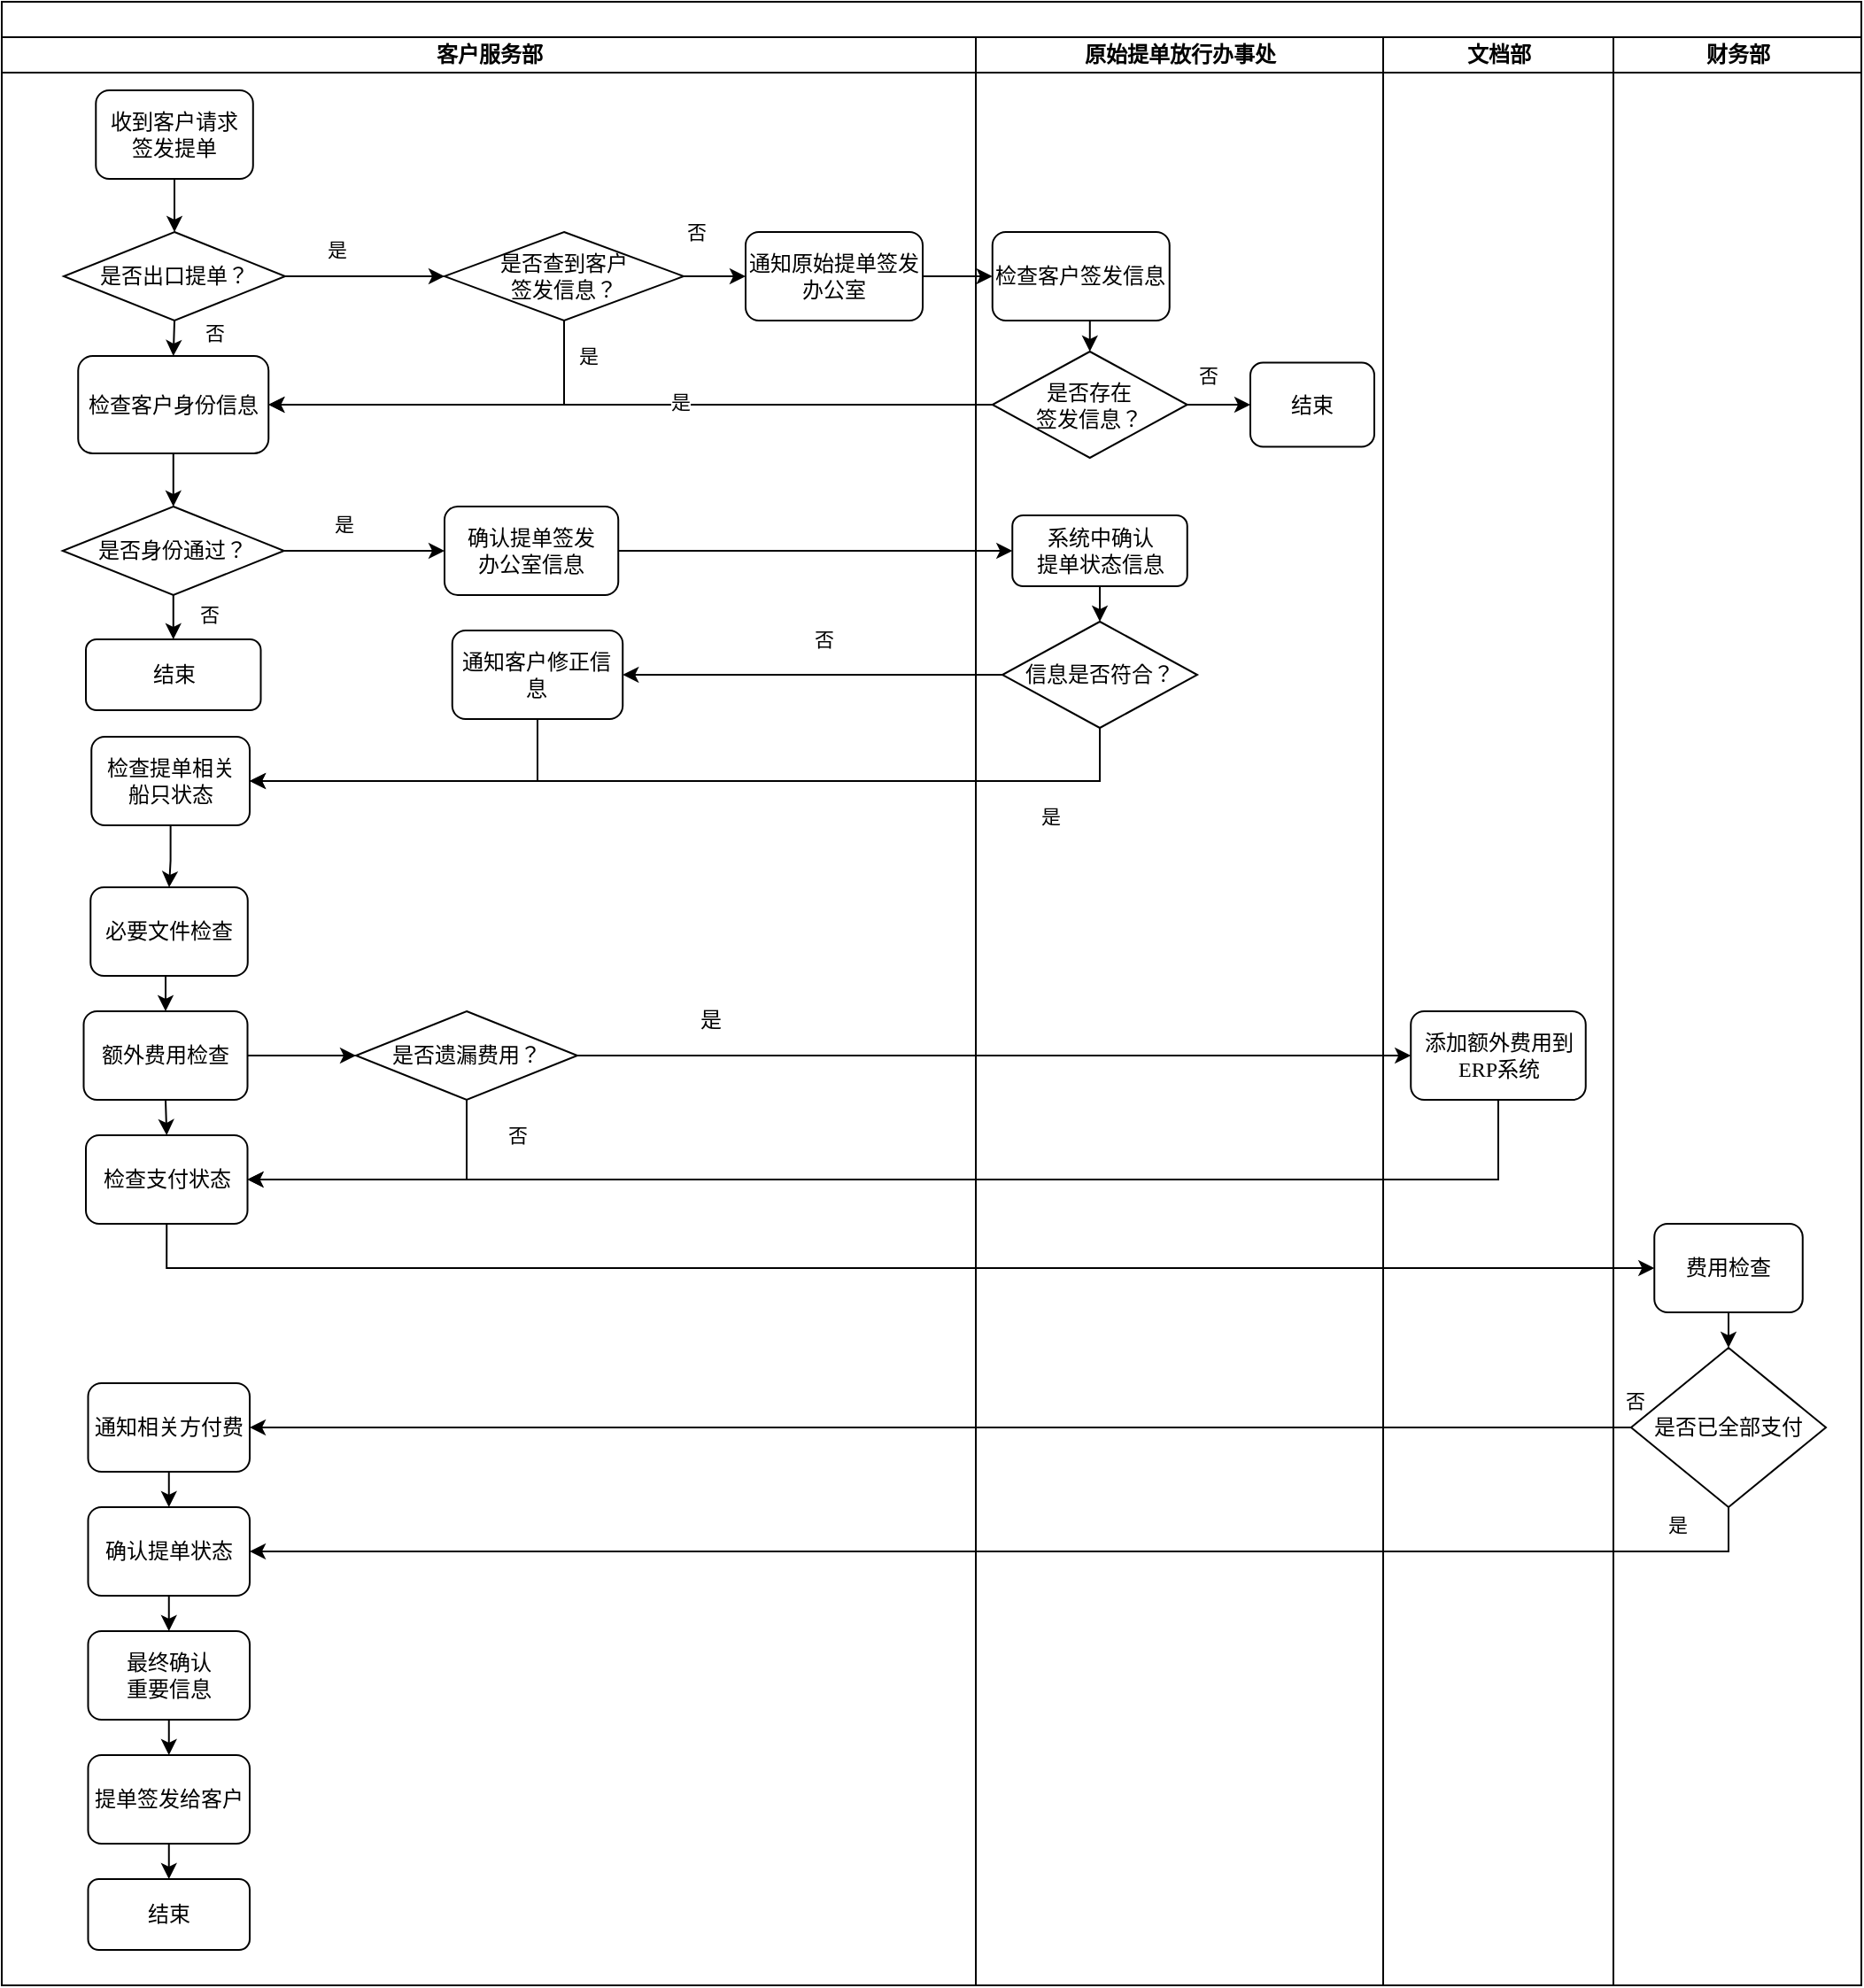 <mxfile version="22.1.4" type="github">
  <diagram name="Page-1" id="74e2e168-ea6b-b213-b513-2b3c1d86103e">
    <mxGraphModel dx="2774" dy="758" grid="1" gridSize="10" guides="1" tooltips="1" connect="1" arrows="1" fold="1" page="1" pageScale="1" pageWidth="1100" pageHeight="850" background="none" math="0" shadow="0">
      <root>
        <mxCell id="0" />
        <mxCell id="1" parent="0" />
        <mxCell id="77e6c97f196da883-1" value="" style="swimlane;html=1;childLayout=stackLayout;startSize=20;rounded=0;shadow=0;labelBackgroundColor=none;strokeWidth=1;fontFamily=Verdana;fontSize=8;align=center;" parent="1" vertex="1">
          <mxGeometry x="-180" y="10" width="1050" height="1120" as="geometry" />
        </mxCell>
        <mxCell id="sUa2zVXnes4bFnO8eUhi-129" style="edgeStyle=orthogonalEdgeStyle;rounded=0;orthogonalLoop=1;jettySize=auto;html=1;exitX=0.5;exitY=1;exitDx=0;exitDy=0;entryX=0;entryY=0.5;entryDx=0;entryDy=0;" parent="77e6c97f196da883-1" source="sUa2zVXnes4bFnO8eUhi-123" target="sUa2zVXnes4bFnO8eUhi-126" edge="1">
          <mxGeometry relative="1" as="geometry" />
        </mxCell>
        <mxCell id="sUa2zVXnes4bFnO8eUhi-134" style="edgeStyle=orthogonalEdgeStyle;rounded=0;orthogonalLoop=1;jettySize=auto;html=1;exitX=0;exitY=0.5;exitDx=0;exitDy=0;entryX=1;entryY=0.5;entryDx=0;entryDy=0;" parent="77e6c97f196da883-1" source="sUa2zVXnes4bFnO8eUhi-131" target="sUa2zVXnes4bFnO8eUhi-133" edge="1">
          <mxGeometry relative="1" as="geometry" />
        </mxCell>
        <mxCell id="sUa2zVXnes4bFnO8eUhi-135" value="否" style="edgeLabel;html=1;align=center;verticalAlign=middle;resizable=0;points=[];" parent="sUa2zVXnes4bFnO8eUhi-134" vertex="1" connectable="0">
          <mxGeometry x="-0.978" y="-3" relative="1" as="geometry">
            <mxPoint x="10" y="-12" as="offset" />
          </mxGeometry>
        </mxCell>
        <mxCell id="sUa2zVXnes4bFnO8eUhi-199" style="edgeStyle=orthogonalEdgeStyle;rounded=0;orthogonalLoop=1;jettySize=auto;html=1;exitX=0.5;exitY=1;exitDx=0;exitDy=0;entryX=1;entryY=0.5;entryDx=0;entryDy=0;" parent="77e6c97f196da883-1" source="sUa2zVXnes4bFnO8eUhi-131" target="sUa2zVXnes4bFnO8eUhi-198" edge="1">
          <mxGeometry relative="1" as="geometry" />
        </mxCell>
        <mxCell id="sUa2zVXnes4bFnO8eUhi-200" value="是" style="edgeLabel;html=1;align=center;verticalAlign=middle;resizable=0;points=[];" parent="sUa2zVXnes4bFnO8eUhi-199" vertex="1" connectable="0">
          <mxGeometry x="-0.871" y="-2" relative="1" as="geometry">
            <mxPoint x="1" y="-13" as="offset" />
          </mxGeometry>
        </mxCell>
        <mxCell id="sUa2zVXnes4bFnO8eUhi-12" style="edgeStyle=orthogonalEdgeStyle;rounded=0;orthogonalLoop=1;jettySize=auto;html=1;exitX=1;exitY=0.5;exitDx=0;exitDy=0;entryX=0;entryY=0.5;entryDx=0;entryDy=0;" parent="77e6c97f196da883-1" source="sUa2zVXnes4bFnO8eUhi-9" target="sUa2zVXnes4bFnO8eUhi-11" edge="1">
          <mxGeometry relative="1" as="geometry" />
        </mxCell>
        <mxCell id="sUa2zVXnes4bFnO8eUhi-23" style="edgeStyle=orthogonalEdgeStyle;rounded=0;orthogonalLoop=1;jettySize=auto;html=1;exitX=0;exitY=0.5;exitDx=0;exitDy=0;" parent="77e6c97f196da883-1" source="sUa2zVXnes4bFnO8eUhi-19" target="sUa2zVXnes4bFnO8eUhi-4" edge="1">
          <mxGeometry relative="1" as="geometry" />
        </mxCell>
        <mxCell id="sUa2zVXnes4bFnO8eUhi-24" value="是" style="edgeLabel;html=1;align=center;verticalAlign=middle;resizable=0;points=[];" parent="sUa2zVXnes4bFnO8eUhi-23" vertex="1" connectable="0">
          <mxGeometry x="-0.133" y="-2" relative="1" as="geometry">
            <mxPoint as="offset" />
          </mxGeometry>
        </mxCell>
        <mxCell id="sUa2zVXnes4bFnO8eUhi-34" style="edgeStyle=orthogonalEdgeStyle;rounded=0;orthogonalLoop=1;jettySize=auto;html=1;exitX=1;exitY=0.5;exitDx=0;exitDy=0;entryX=0;entryY=0.5;entryDx=0;entryDy=0;" parent="77e6c97f196da883-1" source="sUa2zVXnes4bFnO8eUhi-30" target="sUa2zVXnes4bFnO8eUhi-33" edge="1">
          <mxGeometry relative="1" as="geometry" />
        </mxCell>
        <mxCell id="sUa2zVXnes4bFnO8eUhi-44" style="edgeStyle=orthogonalEdgeStyle;rounded=0;orthogonalLoop=1;jettySize=auto;html=1;exitX=0;exitY=0.5;exitDx=0;exitDy=0;" parent="77e6c97f196da883-1" source="sUa2zVXnes4bFnO8eUhi-36" target="sUa2zVXnes4bFnO8eUhi-43" edge="1">
          <mxGeometry relative="1" as="geometry" />
        </mxCell>
        <mxCell id="sUa2zVXnes4bFnO8eUhi-45" value="否" style="edgeLabel;html=1;align=center;verticalAlign=middle;resizable=0;points=[];" parent="sUa2zVXnes4bFnO8eUhi-44" vertex="1" connectable="0">
          <mxGeometry x="-0.051" y="2" relative="1" as="geometry">
            <mxPoint y="-22" as="offset" />
          </mxGeometry>
        </mxCell>
        <mxCell id="77e6c97f196da883-2" value="客户服务部" style="swimlane;html=1;startSize=20;" parent="77e6c97f196da883-1" vertex="1">
          <mxGeometry y="20" width="550" height="1100" as="geometry" />
        </mxCell>
        <mxCell id="Vu7juHFu6cdDpXe8fgxq-2" style="edgeStyle=orthogonalEdgeStyle;rounded=0;orthogonalLoop=1;jettySize=auto;html=1;entryX=0.5;entryY=0;entryDx=0;entryDy=0;" parent="77e6c97f196da883-2" source="77e6c97f196da883-8" target="Vu7juHFu6cdDpXe8fgxq-1" edge="1">
          <mxGeometry relative="1" as="geometry" />
        </mxCell>
        <mxCell id="77e6c97f196da883-8" value="&lt;font style=&quot;font-size: 12px;&quot;&gt;收到客户请求&lt;br&gt;签发提单&lt;/font&gt;" style="rounded=1;whiteSpace=wrap;html=1;shadow=0;labelBackgroundColor=none;strokeWidth=1;fontFamily=Verdana;fontSize=8;align=center;" parent="77e6c97f196da883-2" vertex="1">
          <mxGeometry x="53.14" y="30" width="88.75" height="50" as="geometry" />
        </mxCell>
        <mxCell id="sUa2zVXnes4bFnO8eUhi-2" style="edgeStyle=orthogonalEdgeStyle;rounded=0;orthogonalLoop=1;jettySize=auto;html=1;exitX=1;exitY=0.5;exitDx=0;exitDy=0;entryX=0;entryY=0.5;entryDx=0;entryDy=0;" parent="77e6c97f196da883-2" source="Vu7juHFu6cdDpXe8fgxq-1" target="sUa2zVXnes4bFnO8eUhi-13" edge="1">
          <mxGeometry relative="1" as="geometry">
            <mxPoint x="240" y="105" as="targetPoint" />
          </mxGeometry>
        </mxCell>
        <mxCell id="sUa2zVXnes4bFnO8eUhi-3" value="是" style="edgeLabel;html=1;align=center;verticalAlign=middle;resizable=0;points=[];" parent="sUa2zVXnes4bFnO8eUhi-2" vertex="1" connectable="0">
          <mxGeometry x="-0.353" y="4" relative="1" as="geometry">
            <mxPoint y="-11" as="offset" />
          </mxGeometry>
        </mxCell>
        <mxCell id="40UCxvA2bjdhfTs1Q2q3-6" style="edgeStyle=orthogonalEdgeStyle;rounded=0;orthogonalLoop=1;jettySize=auto;html=1;exitX=0.5;exitY=1;exitDx=0;exitDy=0;entryX=0.5;entryY=0;entryDx=0;entryDy=0;" parent="77e6c97f196da883-2" source="Vu7juHFu6cdDpXe8fgxq-1" target="sUa2zVXnes4bFnO8eUhi-4" edge="1">
          <mxGeometry relative="1" as="geometry" />
        </mxCell>
        <mxCell id="40UCxvA2bjdhfTs1Q2q3-9" value="否" style="edgeLabel;html=1;align=center;verticalAlign=middle;resizable=0;points=[];" parent="40UCxvA2bjdhfTs1Q2q3-6" vertex="1" connectable="0">
          <mxGeometry x="-0.296" y="-1" relative="1" as="geometry">
            <mxPoint x="24" as="offset" />
          </mxGeometry>
        </mxCell>
        <mxCell id="Vu7juHFu6cdDpXe8fgxq-1" value="是否出口提单？" style="rhombus;whiteSpace=wrap;html=1;" parent="77e6c97f196da883-2" vertex="1">
          <mxGeometry x="35.01" y="110" width="125" height="50" as="geometry" />
        </mxCell>
        <mxCell id="40UCxvA2bjdhfTs1Q2q3-7" style="edgeStyle=orthogonalEdgeStyle;rounded=0;orthogonalLoop=1;jettySize=auto;html=1;exitX=0.5;exitY=1;exitDx=0;exitDy=0;entryX=0.5;entryY=0;entryDx=0;entryDy=0;" parent="77e6c97f196da883-2" source="sUa2zVXnes4bFnO8eUhi-4" target="sUa2zVXnes4bFnO8eUhi-25" edge="1">
          <mxGeometry relative="1" as="geometry" />
        </mxCell>
        <mxCell id="sUa2zVXnes4bFnO8eUhi-4" value="&lt;font style=&quot;font-size: 12px;&quot;&gt;检查客户身份信息&lt;/font&gt;" style="rounded=1;whiteSpace=wrap;html=1;shadow=0;labelBackgroundColor=none;strokeWidth=1;fontFamily=Verdana;fontSize=8;align=center;" parent="77e6c97f196da883-2" vertex="1">
          <mxGeometry x="43.13" y="180" width="107.5" height="55" as="geometry" />
        </mxCell>
        <mxCell id="sUa2zVXnes4bFnO8eUhi-9" value="&lt;font style=&quot;font-size: 12px;&quot;&gt;通知原始提单签发办公室&lt;/font&gt;" style="rounded=1;whiteSpace=wrap;html=1;shadow=0;labelBackgroundColor=none;strokeWidth=1;fontFamily=Verdana;fontSize=8;align=center;" parent="77e6c97f196da883-2" vertex="1">
          <mxGeometry x="420" y="110" width="100" height="50" as="geometry" />
        </mxCell>
        <mxCell id="40UCxvA2bjdhfTs1Q2q3-8" style="edgeStyle=orthogonalEdgeStyle;rounded=0;orthogonalLoop=1;jettySize=auto;html=1;exitX=1;exitY=0.5;exitDx=0;exitDy=0;entryX=0;entryY=0.5;entryDx=0;entryDy=0;" parent="77e6c97f196da883-2" source="sUa2zVXnes4bFnO8eUhi-13" target="sUa2zVXnes4bFnO8eUhi-9" edge="1">
          <mxGeometry relative="1" as="geometry" />
        </mxCell>
        <mxCell id="40UCxvA2bjdhfTs1Q2q3-11" value="否" style="edgeLabel;html=1;align=center;verticalAlign=middle;resizable=0;points=[];" parent="40UCxvA2bjdhfTs1Q2q3-8" vertex="1" connectable="0">
          <mxGeometry x="-0.6" y="1" relative="1" as="geometry">
            <mxPoint y="-24" as="offset" />
          </mxGeometry>
        </mxCell>
        <mxCell id="40UCxvA2bjdhfTs1Q2q3-12" style="edgeStyle=orthogonalEdgeStyle;rounded=0;orthogonalLoop=1;jettySize=auto;html=1;exitX=0.5;exitY=1;exitDx=0;exitDy=0;entryX=1;entryY=0.5;entryDx=0;entryDy=0;" parent="77e6c97f196da883-2" source="sUa2zVXnes4bFnO8eUhi-13" target="sUa2zVXnes4bFnO8eUhi-4" edge="1">
          <mxGeometry relative="1" as="geometry" />
        </mxCell>
        <mxCell id="40UCxvA2bjdhfTs1Q2q3-13" value="是" style="edgeLabel;html=1;align=center;verticalAlign=middle;resizable=0;points=[];" parent="40UCxvA2bjdhfTs1Q2q3-12" vertex="1" connectable="0">
          <mxGeometry x="-0.804" y="4" relative="1" as="geometry">
            <mxPoint x="9" y="-1" as="offset" />
          </mxGeometry>
        </mxCell>
        <mxCell id="sUa2zVXnes4bFnO8eUhi-13" value="是否查到客户&lt;br&gt;签发信息？" style="rhombus;whiteSpace=wrap;html=1;" parent="77e6c97f196da883-2" vertex="1">
          <mxGeometry x="250" y="110" width="135" height="50" as="geometry" />
        </mxCell>
        <mxCell id="sUa2zVXnes4bFnO8eUhi-28" style="edgeStyle=orthogonalEdgeStyle;rounded=0;orthogonalLoop=1;jettySize=auto;html=1;exitX=0.5;exitY=1;exitDx=0;exitDy=0;entryX=0.5;entryY=0;entryDx=0;entryDy=0;" parent="77e6c97f196da883-2" source="sUa2zVXnes4bFnO8eUhi-25" target="sUa2zVXnes4bFnO8eUhi-27" edge="1">
          <mxGeometry relative="1" as="geometry" />
        </mxCell>
        <mxCell id="sUa2zVXnes4bFnO8eUhi-29" value="否" style="edgeLabel;html=1;align=center;verticalAlign=middle;resizable=0;points=[];" parent="sUa2zVXnes4bFnO8eUhi-28" vertex="1" connectable="0">
          <mxGeometry x="-0.133" y="4" relative="1" as="geometry">
            <mxPoint x="16" as="offset" />
          </mxGeometry>
        </mxCell>
        <mxCell id="sUa2zVXnes4bFnO8eUhi-31" style="edgeStyle=orthogonalEdgeStyle;rounded=0;orthogonalLoop=1;jettySize=auto;html=1;exitX=1;exitY=0.5;exitDx=0;exitDy=0;" parent="77e6c97f196da883-2" source="sUa2zVXnes4bFnO8eUhi-25" target="sUa2zVXnes4bFnO8eUhi-30" edge="1">
          <mxGeometry relative="1" as="geometry" />
        </mxCell>
        <mxCell id="sUa2zVXnes4bFnO8eUhi-32" value="是" style="edgeLabel;html=1;align=center;verticalAlign=middle;resizable=0;points=[];" parent="sUa2zVXnes4bFnO8eUhi-31" vertex="1" connectable="0">
          <mxGeometry x="-0.27" y="3" relative="1" as="geometry">
            <mxPoint y="-12" as="offset" />
          </mxGeometry>
        </mxCell>
        <mxCell id="sUa2zVXnes4bFnO8eUhi-25" value="是否身份通过？" style="rhombus;whiteSpace=wrap;html=1;" parent="77e6c97f196da883-2" vertex="1">
          <mxGeometry x="34.38" y="265" width="125" height="50" as="geometry" />
        </mxCell>
        <mxCell id="sUa2zVXnes4bFnO8eUhi-27" value="&lt;font style=&quot;font-size: 12px;&quot;&gt;结束&lt;/font&gt;" style="rounded=1;whiteSpace=wrap;html=1;shadow=0;labelBackgroundColor=none;strokeWidth=1;fontFamily=Verdana;fontSize=8;align=center;" parent="77e6c97f196da883-2" vertex="1">
          <mxGeometry x="47.5" y="340" width="98.75" height="40" as="geometry" />
        </mxCell>
        <mxCell id="sUa2zVXnes4bFnO8eUhi-30" value="&lt;font style=&quot;font-size: 12px;&quot;&gt;确认提单签发&lt;br&gt;办公室信息&lt;/font&gt;" style="rounded=1;whiteSpace=wrap;html=1;shadow=0;labelBackgroundColor=none;strokeWidth=1;fontFamily=Verdana;fontSize=8;align=center;" parent="77e6c97f196da883-2" vertex="1">
          <mxGeometry x="250" y="265" width="98.12" height="50" as="geometry" />
        </mxCell>
        <mxCell id="40UCxvA2bjdhfTs1Q2q3-2" style="edgeStyle=orthogonalEdgeStyle;rounded=0;orthogonalLoop=1;jettySize=auto;html=1;exitX=0.5;exitY=1;exitDx=0;exitDy=0;entryX=1;entryY=0.5;entryDx=0;entryDy=0;" parent="77e6c97f196da883-2" source="sUa2zVXnes4bFnO8eUhi-43" target="sUa2zVXnes4bFnO8eUhi-47" edge="1">
          <mxGeometry relative="1" as="geometry" />
        </mxCell>
        <mxCell id="sUa2zVXnes4bFnO8eUhi-43" value="&lt;font style=&quot;font-size: 12px;&quot;&gt;通知客户修正信息&lt;/font&gt;" style="rounded=1;whiteSpace=wrap;html=1;shadow=0;labelBackgroundColor=none;strokeWidth=1;fontFamily=Verdana;fontSize=8;align=center;" parent="77e6c97f196da883-2" vertex="1">
          <mxGeometry x="254.37" y="335" width="96.25" height="50" as="geometry" />
        </mxCell>
        <mxCell id="sUa2zVXnes4bFnO8eUhi-116" style="edgeStyle=orthogonalEdgeStyle;rounded=0;orthogonalLoop=1;jettySize=auto;html=1;exitX=0.5;exitY=1;exitDx=0;exitDy=0;" parent="77e6c97f196da883-2" source="sUa2zVXnes4bFnO8eUhi-47" target="sUa2zVXnes4bFnO8eUhi-49" edge="1">
          <mxGeometry relative="1" as="geometry" />
        </mxCell>
        <mxCell id="sUa2zVXnes4bFnO8eUhi-47" value="&lt;font style=&quot;font-size: 12px;&quot;&gt;检查提单相关&lt;br&gt;船只状态&lt;/font&gt;" style="rounded=1;whiteSpace=wrap;html=1;shadow=0;labelBackgroundColor=none;strokeWidth=1;fontFamily=Verdana;fontSize=8;align=center;" parent="77e6c97f196da883-2" vertex="1">
          <mxGeometry x="50.63" y="395" width="89.37" height="50" as="geometry" />
        </mxCell>
        <mxCell id="sUa2zVXnes4bFnO8eUhi-117" style="edgeStyle=orthogonalEdgeStyle;rounded=0;orthogonalLoop=1;jettySize=auto;html=1;exitX=0.5;exitY=1;exitDx=0;exitDy=0;entryX=0.5;entryY=0;entryDx=0;entryDy=0;" parent="77e6c97f196da883-2" source="sUa2zVXnes4bFnO8eUhi-49" target="sUa2zVXnes4bFnO8eUhi-115" edge="1">
          <mxGeometry relative="1" as="geometry" />
        </mxCell>
        <mxCell id="sUa2zVXnes4bFnO8eUhi-49" value="&lt;font style=&quot;font-size: 12px;&quot;&gt;必要文件检查&lt;/font&gt;" style="rounded=1;whiteSpace=wrap;html=1;shadow=0;labelBackgroundColor=none;strokeWidth=1;fontFamily=Verdana;fontSize=8;align=center;" parent="77e6c97f196da883-2" vertex="1">
          <mxGeometry x="50.13" y="480" width="88.75" height="50" as="geometry" />
        </mxCell>
        <mxCell id="sUa2zVXnes4bFnO8eUhi-119" style="edgeStyle=orthogonalEdgeStyle;rounded=0;orthogonalLoop=1;jettySize=auto;html=1;exitX=1;exitY=0.5;exitDx=0;exitDy=0;entryX=0;entryY=0.5;entryDx=0;entryDy=0;" parent="77e6c97f196da883-2" source="sUa2zVXnes4bFnO8eUhi-115" target="sUa2zVXnes4bFnO8eUhi-118" edge="1">
          <mxGeometry relative="1" as="geometry" />
        </mxCell>
        <mxCell id="sUa2zVXnes4bFnO8eUhi-124" style="edgeStyle=orthogonalEdgeStyle;rounded=0;orthogonalLoop=1;jettySize=auto;html=1;exitX=0.5;exitY=1;exitDx=0;exitDy=0;entryX=0.5;entryY=0;entryDx=0;entryDy=0;" parent="77e6c97f196da883-2" source="sUa2zVXnes4bFnO8eUhi-115" target="sUa2zVXnes4bFnO8eUhi-123" edge="1">
          <mxGeometry relative="1" as="geometry" />
        </mxCell>
        <mxCell id="sUa2zVXnes4bFnO8eUhi-115" value="&lt;font style=&quot;font-size: 12px;&quot;&gt;额外费用检查&lt;/font&gt;" style="rounded=1;whiteSpace=wrap;html=1;shadow=0;labelBackgroundColor=none;strokeWidth=1;fontFamily=Verdana;fontSize=8;align=center;" parent="77e6c97f196da883-2" vertex="1">
          <mxGeometry x="46.25" y="550" width="92.5" height="50" as="geometry" />
        </mxCell>
        <mxCell id="40UCxvA2bjdhfTs1Q2q3-4" style="edgeStyle=orthogonalEdgeStyle;rounded=0;orthogonalLoop=1;jettySize=auto;html=1;exitX=0.5;exitY=1;exitDx=0;exitDy=0;entryX=1;entryY=0.5;entryDx=0;entryDy=0;" parent="77e6c97f196da883-2" source="sUa2zVXnes4bFnO8eUhi-118" target="sUa2zVXnes4bFnO8eUhi-123" edge="1">
          <mxGeometry relative="1" as="geometry" />
        </mxCell>
        <mxCell id="40UCxvA2bjdhfTs1Q2q3-5" value="否" style="edgeLabel;html=1;align=center;verticalAlign=middle;resizable=0;points=[];" parent="40UCxvA2bjdhfTs1Q2q3-4" vertex="1" connectable="0">
          <mxGeometry x="-0.798" y="3" relative="1" as="geometry">
            <mxPoint x="25" y="3" as="offset" />
          </mxGeometry>
        </mxCell>
        <mxCell id="sUa2zVXnes4bFnO8eUhi-118" value="是否遗漏费用？" style="rhombus;whiteSpace=wrap;html=1;" parent="77e6c97f196da883-2" vertex="1">
          <mxGeometry x="200" y="550" width="125" height="50" as="geometry" />
        </mxCell>
        <mxCell id="sUa2zVXnes4bFnO8eUhi-122" value="是" style="text;html=1;align=center;verticalAlign=middle;resizable=0;points=[];autosize=1;strokeColor=none;fillColor=none;" parent="77e6c97f196da883-2" vertex="1">
          <mxGeometry x="380" y="540" width="40" height="30" as="geometry" />
        </mxCell>
        <mxCell id="sUa2zVXnes4bFnO8eUhi-123" value="&lt;font style=&quot;font-size: 12px;&quot;&gt;检查支付状态&lt;/font&gt;" style="rounded=1;whiteSpace=wrap;html=1;shadow=0;labelBackgroundColor=none;strokeWidth=1;fontFamily=Verdana;fontSize=8;align=center;" parent="77e6c97f196da883-2" vertex="1">
          <mxGeometry x="47.5" y="620" width="91.25" height="50" as="geometry" />
        </mxCell>
        <mxCell id="sUa2zVXnes4bFnO8eUhi-201" style="edgeStyle=orthogonalEdgeStyle;rounded=0;orthogonalLoop=1;jettySize=auto;html=1;exitX=0.5;exitY=1;exitDx=0;exitDy=0;entryX=0.5;entryY=0;entryDx=0;entryDy=0;" parent="77e6c97f196da883-2" source="sUa2zVXnes4bFnO8eUhi-133" target="sUa2zVXnes4bFnO8eUhi-198" edge="1">
          <mxGeometry relative="1" as="geometry" />
        </mxCell>
        <mxCell id="sUa2zVXnes4bFnO8eUhi-133" value="&lt;font style=&quot;font-size: 12px;&quot;&gt;通知相关方付费&lt;/font&gt;" style="rounded=1;whiteSpace=wrap;html=1;shadow=0;labelBackgroundColor=none;strokeWidth=1;fontFamily=Verdana;fontSize=8;align=center;" parent="77e6c97f196da883-2" vertex="1">
          <mxGeometry x="48.75" y="760" width="91.25" height="50" as="geometry" />
        </mxCell>
        <mxCell id="sUa2zVXnes4bFnO8eUhi-241" style="edgeStyle=orthogonalEdgeStyle;rounded=0;orthogonalLoop=1;jettySize=auto;html=1;exitX=0.5;exitY=1;exitDx=0;exitDy=0;entryX=0.5;entryY=0;entryDx=0;entryDy=0;" parent="77e6c97f196da883-2" source="sUa2zVXnes4bFnO8eUhi-198" target="sUa2zVXnes4bFnO8eUhi-202" edge="1">
          <mxGeometry relative="1" as="geometry" />
        </mxCell>
        <mxCell id="sUa2zVXnes4bFnO8eUhi-198" value="&lt;font style=&quot;font-size: 12px;&quot;&gt;确认提单状态&lt;/font&gt;" style="rounded=1;whiteSpace=wrap;html=1;shadow=0;labelBackgroundColor=none;strokeWidth=1;fontFamily=Verdana;fontSize=8;align=center;" parent="77e6c97f196da883-2" vertex="1">
          <mxGeometry x="48.75" y="830" width="91.25" height="50" as="geometry" />
        </mxCell>
        <mxCell id="sUa2zVXnes4bFnO8eUhi-243" style="edgeStyle=orthogonalEdgeStyle;rounded=0;orthogonalLoop=1;jettySize=auto;html=1;exitX=0.5;exitY=1;exitDx=0;exitDy=0;entryX=0.5;entryY=0;entryDx=0;entryDy=0;" parent="77e6c97f196da883-2" source="sUa2zVXnes4bFnO8eUhi-202" target="sUa2zVXnes4bFnO8eUhi-242" edge="1">
          <mxGeometry relative="1" as="geometry" />
        </mxCell>
        <mxCell id="sUa2zVXnes4bFnO8eUhi-202" value="&lt;font style=&quot;font-size: 12px;&quot;&gt;最终确认&lt;br&gt;重要信息&lt;/font&gt;" style="rounded=1;whiteSpace=wrap;html=1;shadow=0;labelBackgroundColor=none;strokeWidth=1;fontFamily=Verdana;fontSize=8;align=center;" parent="77e6c97f196da883-2" vertex="1">
          <mxGeometry x="48.75" y="900" width="91.25" height="50" as="geometry" />
        </mxCell>
        <mxCell id="sUa2zVXnes4bFnO8eUhi-315" style="edgeStyle=orthogonalEdgeStyle;rounded=0;orthogonalLoop=1;jettySize=auto;html=1;exitX=0.5;exitY=1;exitDx=0;exitDy=0;entryX=0.5;entryY=0;entryDx=0;entryDy=0;" parent="77e6c97f196da883-2" source="sUa2zVXnes4bFnO8eUhi-242" target="sUa2zVXnes4bFnO8eUhi-314" edge="1">
          <mxGeometry relative="1" as="geometry" />
        </mxCell>
        <mxCell id="sUa2zVXnes4bFnO8eUhi-242" value="&lt;font style=&quot;font-size: 12px;&quot;&gt;提单签发给客户&lt;/font&gt;" style="rounded=1;whiteSpace=wrap;html=1;shadow=0;labelBackgroundColor=none;strokeWidth=1;fontFamily=Verdana;fontSize=8;align=center;" parent="77e6c97f196da883-2" vertex="1">
          <mxGeometry x="48.75" y="970" width="91.25" height="50" as="geometry" />
        </mxCell>
        <mxCell id="sUa2zVXnes4bFnO8eUhi-314" value="&lt;font style=&quot;font-size: 12px;&quot;&gt;结束&lt;/font&gt;" style="rounded=1;whiteSpace=wrap;html=1;shadow=0;labelBackgroundColor=none;strokeWidth=1;fontFamily=Verdana;fontSize=8;align=center;" parent="77e6c97f196da883-2" vertex="1">
          <mxGeometry x="48.75" y="1040" width="91.25" height="40" as="geometry" />
        </mxCell>
        <mxCell id="77e6c97f196da883-6" value="原始提单放行办事处" style="swimlane;html=1;startSize=20;" parent="77e6c97f196da883-1" vertex="1">
          <mxGeometry x="550" y="20" width="230" height="1100" as="geometry" />
        </mxCell>
        <mxCell id="sUa2zVXnes4bFnO8eUhi-20" style="edgeStyle=orthogonalEdgeStyle;rounded=0;orthogonalLoop=1;jettySize=auto;html=1;exitX=0.5;exitY=1;exitDx=0;exitDy=0;entryX=0.5;entryY=0;entryDx=0;entryDy=0;" parent="77e6c97f196da883-6" source="sUa2zVXnes4bFnO8eUhi-11" target="sUa2zVXnes4bFnO8eUhi-19" edge="1">
          <mxGeometry relative="1" as="geometry" />
        </mxCell>
        <mxCell id="sUa2zVXnes4bFnO8eUhi-11" value="&lt;font style=&quot;font-size: 12px;&quot;&gt;检查客户签发信息&lt;/font&gt;" style="rounded=1;whiteSpace=wrap;html=1;shadow=0;labelBackgroundColor=none;strokeWidth=1;fontFamily=Verdana;fontSize=8;align=center;" parent="77e6c97f196da883-6" vertex="1">
          <mxGeometry x="9.38" y="110" width="100" height="50" as="geometry" />
        </mxCell>
        <mxCell id="40UCxvA2bjdhfTs1Q2q3-3" style="edgeStyle=orthogonalEdgeStyle;rounded=0;orthogonalLoop=1;jettySize=auto;html=1;exitX=1;exitY=0.5;exitDx=0;exitDy=0;entryX=0;entryY=0.5;entryDx=0;entryDy=0;" parent="77e6c97f196da883-6" source="sUa2zVXnes4bFnO8eUhi-19" target="sUa2zVXnes4bFnO8eUhi-21" edge="1">
          <mxGeometry relative="1" as="geometry" />
        </mxCell>
        <mxCell id="40UCxvA2bjdhfTs1Q2q3-10" value="否" style="edgeLabel;html=1;align=center;verticalAlign=middle;resizable=0;points=[];" parent="40UCxvA2bjdhfTs1Q2q3-3" vertex="1" connectable="0">
          <mxGeometry x="-0.348" y="2" relative="1" as="geometry">
            <mxPoint y="-15" as="offset" />
          </mxGeometry>
        </mxCell>
        <mxCell id="sUa2zVXnes4bFnO8eUhi-19" value="是否存在&lt;br&gt;签发信息？" style="rhombus;whiteSpace=wrap;html=1;" parent="77e6c97f196da883-6" vertex="1">
          <mxGeometry x="9.38" y="177.5" width="110" height="60" as="geometry" />
        </mxCell>
        <mxCell id="sUa2zVXnes4bFnO8eUhi-21" value="&lt;font style=&quot;font-size: 12px;&quot;&gt;结束&lt;/font&gt;" style="rounded=1;whiteSpace=wrap;html=1;shadow=0;labelBackgroundColor=none;strokeWidth=1;fontFamily=Verdana;fontSize=8;align=center;" parent="77e6c97f196da883-6" vertex="1">
          <mxGeometry x="155" y="183.75" width="70" height="47.5" as="geometry" />
        </mxCell>
        <mxCell id="sUa2zVXnes4bFnO8eUhi-37" style="edgeStyle=orthogonalEdgeStyle;rounded=0;orthogonalLoop=1;jettySize=auto;html=1;exitX=0.5;exitY=1;exitDx=0;exitDy=0;entryX=0.5;entryY=0;entryDx=0;entryDy=0;" parent="77e6c97f196da883-6" source="sUa2zVXnes4bFnO8eUhi-33" target="sUa2zVXnes4bFnO8eUhi-36" edge="1">
          <mxGeometry relative="1" as="geometry" />
        </mxCell>
        <mxCell id="sUa2zVXnes4bFnO8eUhi-33" value="&lt;font style=&quot;font-size: 12px;&quot;&gt;系统中确认&lt;br&gt;提单状态信息&lt;/font&gt;" style="rounded=1;whiteSpace=wrap;html=1;shadow=0;labelBackgroundColor=none;strokeWidth=1;fontFamily=Verdana;fontSize=8;align=center;" parent="77e6c97f196da883-6" vertex="1">
          <mxGeometry x="20.63" y="270" width="98.75" height="40" as="geometry" />
        </mxCell>
        <mxCell id="sUa2zVXnes4bFnO8eUhi-36" value="信息是否符合？" style="rhombus;whiteSpace=wrap;html=1;" parent="77e6c97f196da883-6" vertex="1">
          <mxGeometry x="15.01" y="330" width="110" height="60" as="geometry" />
        </mxCell>
        <mxCell id="sUa2zVXnes4bFnO8eUhi-105" value="文档部" style="swimlane;html=1;startSize=20;" parent="77e6c97f196da883-1" vertex="1">
          <mxGeometry x="780" y="20" width="130" height="1100" as="geometry" />
        </mxCell>
        <mxCell id="sUa2zVXnes4bFnO8eUhi-120" value="&lt;font style=&quot;font-size: 12px;&quot;&gt;添加额外费用到ERP系统&lt;/font&gt;" style="rounded=1;whiteSpace=wrap;html=1;shadow=0;labelBackgroundColor=none;strokeWidth=1;fontFamily=Verdana;fontSize=8;align=center;" parent="sUa2zVXnes4bFnO8eUhi-105" vertex="1">
          <mxGeometry x="15.62" y="550" width="98.75" height="50" as="geometry" />
        </mxCell>
        <mxCell id="sUa2zVXnes4bFnO8eUhi-121" style="edgeStyle=orthogonalEdgeStyle;rounded=0;orthogonalLoop=1;jettySize=auto;html=1;exitX=1;exitY=0.5;exitDx=0;exitDy=0;entryX=0;entryY=0.5;entryDx=0;entryDy=0;" parent="77e6c97f196da883-1" source="sUa2zVXnes4bFnO8eUhi-118" target="sUa2zVXnes4bFnO8eUhi-120" edge="1">
          <mxGeometry relative="1" as="geometry" />
        </mxCell>
        <mxCell id="sUa2zVXnes4bFnO8eUhi-125" value="财务部" style="swimlane;html=1;startSize=20;" parent="77e6c97f196da883-1" vertex="1">
          <mxGeometry x="910" y="20" width="140" height="1100" as="geometry" />
        </mxCell>
        <mxCell id="sUa2zVXnes4bFnO8eUhi-132" style="edgeStyle=orthogonalEdgeStyle;rounded=0;orthogonalLoop=1;jettySize=auto;html=1;exitX=0.5;exitY=1;exitDx=0;exitDy=0;entryX=0.5;entryY=0;entryDx=0;entryDy=0;" parent="sUa2zVXnes4bFnO8eUhi-125" source="sUa2zVXnes4bFnO8eUhi-126" target="sUa2zVXnes4bFnO8eUhi-131" edge="1">
          <mxGeometry relative="1" as="geometry" />
        </mxCell>
        <mxCell id="sUa2zVXnes4bFnO8eUhi-126" value="&lt;font style=&quot;font-size: 12px;&quot;&gt;费用检查&lt;/font&gt;" style="rounded=1;whiteSpace=wrap;html=1;shadow=0;labelBackgroundColor=none;strokeWidth=1;fontFamily=Verdana;fontSize=8;align=center;" parent="sUa2zVXnes4bFnO8eUhi-125" vertex="1">
          <mxGeometry x="23.13" y="670" width="83.75" height="50" as="geometry" />
        </mxCell>
        <mxCell id="sUa2zVXnes4bFnO8eUhi-131" value="是否已全部支付" style="rhombus;whiteSpace=wrap;html=1;" parent="sUa2zVXnes4bFnO8eUhi-125" vertex="1">
          <mxGeometry x="10" y="740" width="110" height="90" as="geometry" />
        </mxCell>
        <mxCell id="sUa2zVXnes4bFnO8eUhi-127" style="edgeStyle=orthogonalEdgeStyle;rounded=0;orthogonalLoop=1;jettySize=auto;html=1;exitX=0.5;exitY=1;exitDx=0;exitDy=0;entryX=1;entryY=0.5;entryDx=0;entryDy=0;" parent="77e6c97f196da883-1" source="sUa2zVXnes4bFnO8eUhi-120" target="sUa2zVXnes4bFnO8eUhi-123" edge="1">
          <mxGeometry relative="1" as="geometry" />
        </mxCell>
        <mxCell id="Ipgd8OnB5jQCW209EV_3-1" style="edgeStyle=orthogonalEdgeStyle;rounded=0;orthogonalLoop=1;jettySize=auto;html=1;exitX=0.5;exitY=1;exitDx=0;exitDy=0;entryX=1;entryY=0.5;entryDx=0;entryDy=0;" edge="1" parent="77e6c97f196da883-1" source="sUa2zVXnes4bFnO8eUhi-36" target="sUa2zVXnes4bFnO8eUhi-47">
          <mxGeometry relative="1" as="geometry" />
        </mxCell>
        <mxCell id="Ipgd8OnB5jQCW209EV_3-2" value="是" style="edgeLabel;html=1;align=center;verticalAlign=middle;resizable=0;points=[];" vertex="1" connectable="0" parent="Ipgd8OnB5jQCW209EV_3-1">
          <mxGeometry x="-0.77" y="1" relative="1" as="geometry">
            <mxPoint y="19" as="offset" />
          </mxGeometry>
        </mxCell>
      </root>
    </mxGraphModel>
  </diagram>
</mxfile>
